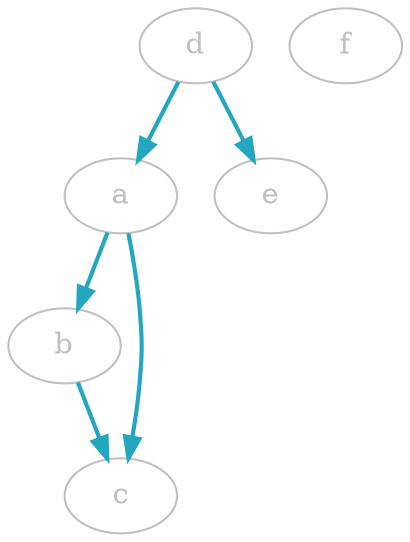 digraph G {
  node [color="grey",fontcolor="grey"]
  edge [style=bold,color="grey"]
	a -> b [color="#23A7C0"];
  b -> c [color="#23A7C0"];
	a -> c [color="#23A7C0"];
	d -> a [color="#23A7C0"];
	d -> e [color="#23A7C0"];
  f;
}
